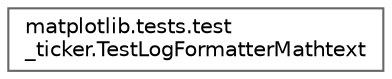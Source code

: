 digraph "Graphical Class Hierarchy"
{
 // LATEX_PDF_SIZE
  bgcolor="transparent";
  edge [fontname=Helvetica,fontsize=10,labelfontname=Helvetica,labelfontsize=10];
  node [fontname=Helvetica,fontsize=10,shape=box,height=0.2,width=0.4];
  rankdir="LR";
  Node0 [id="Node000000",label="matplotlib.tests.test\l_ticker.TestLogFormatterMathtext",height=0.2,width=0.4,color="grey40", fillcolor="white", style="filled",URL="$df/da7/classmatplotlib_1_1tests_1_1test__ticker_1_1TestLogFormatterMathtext.html",tooltip=" "];
}
